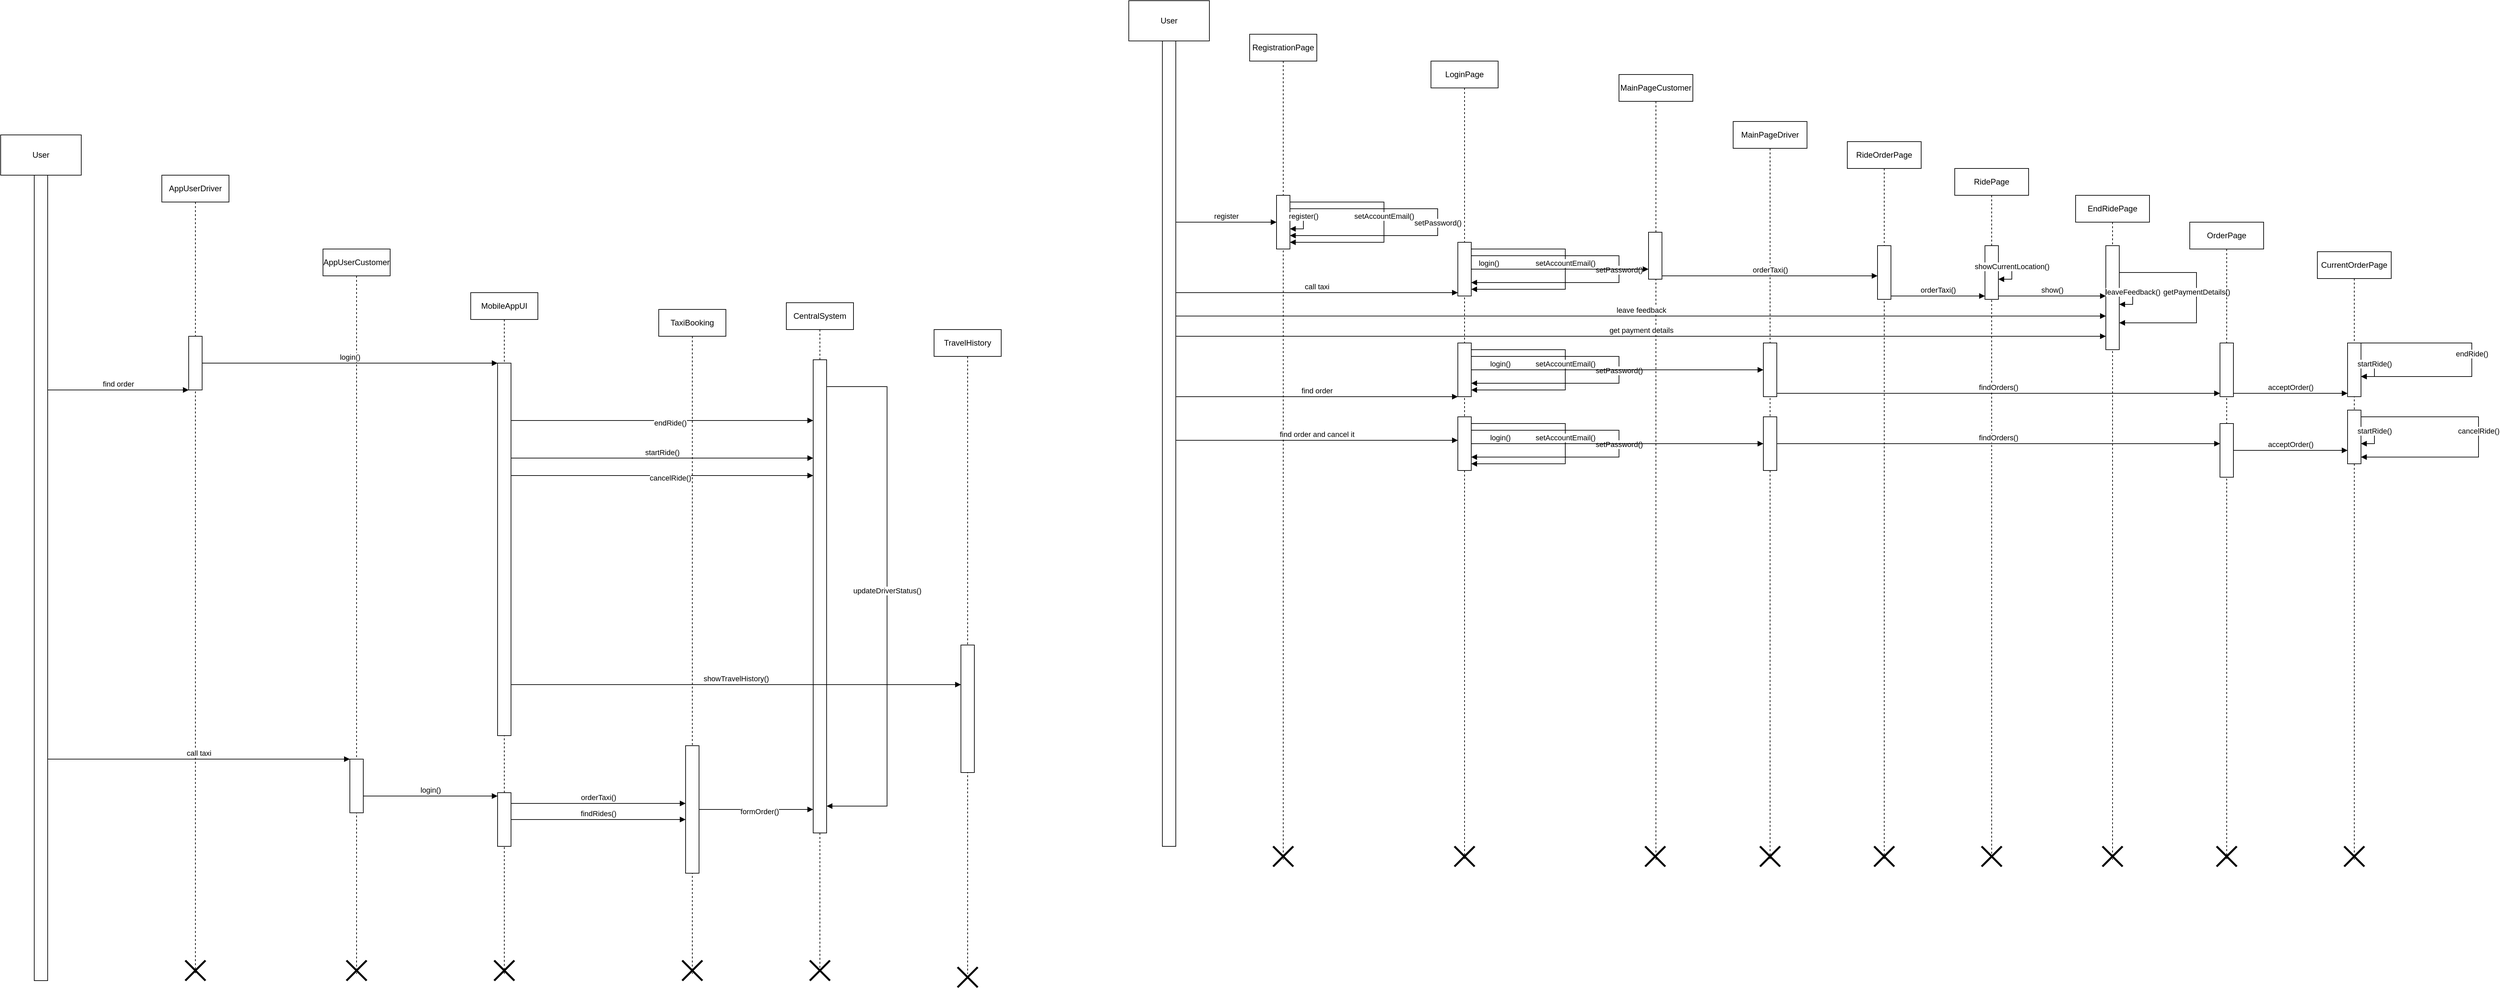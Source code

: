 <mxfile version="22.0.6" type="github">
  <diagram name="Страница — 1" id="l8LlNZg6rUj_ulNN_cUZ">
    <mxGraphModel dx="5074" dy="1438" grid="1" gridSize="10" guides="1" tooltips="1" connect="1" arrows="1" fold="1" page="1" pageScale="1" pageWidth="827" pageHeight="1169" math="0" shadow="0">
      <root>
        <mxCell id="0" />
        <mxCell id="1" parent="0" />
        <mxCell id="eOe7ErlNW58BYiNXJ7lQ-5" value="" style="endArrow=none;dashed=1;html=1;rounded=0;" parent="1" edge="1">
          <mxGeometry width="50" height="50" relative="1" as="geometry">
            <mxPoint x="340" y="300" as="sourcePoint" />
            <mxPoint x="340" y="300" as="targetPoint" />
          </mxGeometry>
        </mxCell>
        <mxCell id="eOe7ErlNW58BYiNXJ7lQ-17" value="RegistrationPage" style="shape=umlLifeline;perimeter=lifelinePerimeter;whiteSpace=wrap;html=1;container=0;dropTarget=0;collapsible=0;recursiveResize=0;outlineConnect=0;portConstraint=eastwest;newEdgeStyle={&quot;edgeStyle&quot;:&quot;elbowEdgeStyle&quot;,&quot;elbow&quot;:&quot;vertical&quot;,&quot;curved&quot;:0,&quot;rounded&quot;:0};" parent="1" vertex="1">
          <mxGeometry x="40" y="200" width="100" height="1230" as="geometry" />
        </mxCell>
        <mxCell id="eOe7ErlNW58BYiNXJ7lQ-18" value="" style="html=1;points=[[0,0,0,0,5],[0,1,0,0,-5],[1,0,0,0,5],[1,1,0,0,-5]];perimeter=orthogonalPerimeter;outlineConnect=0;targetShapes=umlLifeline;portConstraint=eastwest;newEdgeStyle={&quot;curved&quot;:0,&quot;rounded&quot;:0};" parent="eOe7ErlNW58BYiNXJ7lQ-17" vertex="1">
          <mxGeometry x="40" y="240" width="20" height="80" as="geometry" />
        </mxCell>
        <mxCell id="eOe7ErlNW58BYiNXJ7lQ-19" value="" style="shape=umlDestroy;whiteSpace=wrap;html=1;strokeWidth=3;targetShapes=umlLifeline;" parent="eOe7ErlNW58BYiNXJ7lQ-17" vertex="1">
          <mxGeometry x="35" y="1210" width="30" height="30" as="geometry" />
        </mxCell>
        <mxCell id="eOe7ErlNW58BYiNXJ7lQ-31" value="register()" style="html=1;verticalAlign=bottom;endArrow=block;curved=0;rounded=0;" parent="eOe7ErlNW58BYiNXJ7lQ-17" source="eOe7ErlNW58BYiNXJ7lQ-18" target="eOe7ErlNW58BYiNXJ7lQ-18" edge="1">
          <mxGeometry width="80" relative="1" as="geometry">
            <mxPoint x="70" y="260" as="sourcePoint" />
            <mxPoint x="220" y="260" as="targetPoint" />
          </mxGeometry>
        </mxCell>
        <mxCell id="eOe7ErlNW58BYiNXJ7lQ-95" value="setAccountEmail()" style="html=1;verticalAlign=bottom;endArrow=block;curved=0;rounded=0;" parent="eOe7ErlNW58BYiNXJ7lQ-17" source="eOe7ErlNW58BYiNXJ7lQ-18" target="eOe7ErlNW58BYiNXJ7lQ-18" edge="1">
          <mxGeometry width="80" relative="1" as="geometry">
            <mxPoint x="60" y="240" as="sourcePoint" />
            <mxPoint x="210" y="240" as="targetPoint" />
            <Array as="points">
              <mxPoint x="200" y="250" />
              <mxPoint x="200" y="310" />
            </Array>
          </mxGeometry>
        </mxCell>
        <mxCell id="eOe7ErlNW58BYiNXJ7lQ-99" value="setPassword()" style="html=1;verticalAlign=bottom;endArrow=block;curved=0;rounded=0;" parent="eOe7ErlNW58BYiNXJ7lQ-17" source="eOe7ErlNW58BYiNXJ7lQ-18" target="eOe7ErlNW58BYiNXJ7lQ-18" edge="1">
          <mxGeometry x="0.042" width="80" relative="1" as="geometry">
            <mxPoint x="110" y="260" as="sourcePoint" />
            <mxPoint x="300" y="270" as="targetPoint" />
            <Array as="points">
              <mxPoint x="280" y="260" />
            </Array>
            <mxPoint as="offset" />
          </mxGeometry>
        </mxCell>
        <mxCell id="eOe7ErlNW58BYiNXJ7lQ-20" value="LoginPage" style="shape=umlLifeline;perimeter=lifelinePerimeter;whiteSpace=wrap;html=1;container=0;dropTarget=0;collapsible=0;recursiveResize=0;outlineConnect=0;portConstraint=eastwest;newEdgeStyle={&quot;edgeStyle&quot;:&quot;elbowEdgeStyle&quot;,&quot;elbow&quot;:&quot;vertical&quot;,&quot;curved&quot;:0,&quot;rounded&quot;:0};" parent="1" vertex="1">
          <mxGeometry x="310" y="240" width="100" height="1190" as="geometry" />
        </mxCell>
        <mxCell id="eOe7ErlNW58BYiNXJ7lQ-22" value="" style="shape=umlDestroy;whiteSpace=wrap;html=1;strokeWidth=3;targetShapes=umlLifeline;" parent="eOe7ErlNW58BYiNXJ7lQ-20" vertex="1">
          <mxGeometry x="35" y="1170" width="30" height="30" as="geometry" />
        </mxCell>
        <mxCell id="eOe7ErlNW58BYiNXJ7lQ-101" value="" style="html=1;points=[[0,0,0,0,5],[0,1,0,0,-5],[1,0,0,0,5],[1,1,0,0,-5]];perimeter=orthogonalPerimeter;outlineConnect=0;targetShapes=umlLifeline;portConstraint=eastwest;newEdgeStyle={&quot;curved&quot;:0,&quot;rounded&quot;:0};" parent="eOe7ErlNW58BYiNXJ7lQ-20" vertex="1">
          <mxGeometry x="40" y="420" width="20" height="80" as="geometry" />
        </mxCell>
        <mxCell id="eOe7ErlNW58BYiNXJ7lQ-103" value="setAccountEmail()" style="html=1;verticalAlign=bottom;endArrow=block;curved=0;rounded=0;" parent="eOe7ErlNW58BYiNXJ7lQ-20" source="eOe7ErlNW58BYiNXJ7lQ-101" target="eOe7ErlNW58BYiNXJ7lQ-101" edge="1">
          <mxGeometry width="80" relative="1" as="geometry">
            <mxPoint x="60" y="420" as="sourcePoint" />
            <mxPoint x="210" y="420" as="targetPoint" />
            <Array as="points">
              <mxPoint x="200" y="430" />
              <mxPoint x="200" y="490" />
            </Array>
            <mxPoint as="offset" />
          </mxGeometry>
        </mxCell>
        <mxCell id="eOe7ErlNW58BYiNXJ7lQ-104" value="setPassword()" style="html=1;verticalAlign=bottom;endArrow=block;curved=0;rounded=0;" parent="eOe7ErlNW58BYiNXJ7lQ-20" source="eOe7ErlNW58BYiNXJ7lQ-101" target="eOe7ErlNW58BYiNXJ7lQ-101" edge="1">
          <mxGeometry x="0.042" width="80" relative="1" as="geometry">
            <mxPoint x="110" y="440" as="sourcePoint" />
            <mxPoint x="300" y="450" as="targetPoint" />
            <Array as="points">
              <mxPoint x="280" y="440" />
            </Array>
            <mxPoint as="offset" />
          </mxGeometry>
        </mxCell>
        <mxCell id="eOe7ErlNW58BYiNXJ7lQ-107" value="" style="html=1;points=[[0,0,0,0,5],[0,1,0,0,-5],[1,0,0,0,5],[1,1,0,0,-5]];perimeter=orthogonalPerimeter;outlineConnect=0;targetShapes=umlLifeline;portConstraint=eastwest;newEdgeStyle={&quot;curved&quot;:0,&quot;rounded&quot;:0};" parent="eOe7ErlNW58BYiNXJ7lQ-20" vertex="1">
          <mxGeometry x="40" y="530" width="20" height="80" as="geometry" />
        </mxCell>
        <mxCell id="eOe7ErlNW58BYiNXJ7lQ-108" value="setAccountEmail()" style="html=1;verticalAlign=bottom;endArrow=block;curved=0;rounded=0;" parent="eOe7ErlNW58BYiNXJ7lQ-20" source="eOe7ErlNW58BYiNXJ7lQ-107" target="eOe7ErlNW58BYiNXJ7lQ-107" edge="1">
          <mxGeometry width="80" relative="1" as="geometry">
            <mxPoint x="60" y="530" as="sourcePoint" />
            <mxPoint x="210" y="530" as="targetPoint" />
            <Array as="points">
              <mxPoint x="200" y="540" />
              <mxPoint x="200" y="600" />
            </Array>
            <mxPoint as="offset" />
          </mxGeometry>
        </mxCell>
        <mxCell id="eOe7ErlNW58BYiNXJ7lQ-109" value="setPassword()" style="html=1;verticalAlign=bottom;endArrow=block;curved=0;rounded=0;" parent="eOe7ErlNW58BYiNXJ7lQ-20" source="eOe7ErlNW58BYiNXJ7lQ-107" target="eOe7ErlNW58BYiNXJ7lQ-107" edge="1">
          <mxGeometry x="0.042" width="80" relative="1" as="geometry">
            <mxPoint x="110" y="550" as="sourcePoint" />
            <mxPoint x="300" y="560" as="targetPoint" />
            <Array as="points">
              <mxPoint x="280" y="550" />
            </Array>
            <mxPoint as="offset" />
          </mxGeometry>
        </mxCell>
        <mxCell id="eOe7ErlNW58BYiNXJ7lQ-115" value="" style="html=1;points=[[0,0,0,0,5],[0,1,0,0,-5],[1,0,0,0,5],[1,1,0,0,-5]];perimeter=orthogonalPerimeter;outlineConnect=0;targetShapes=umlLifeline;portConstraint=eastwest;newEdgeStyle={&quot;curved&quot;:0,&quot;rounded&quot;:0};" parent="eOe7ErlNW58BYiNXJ7lQ-20" vertex="1">
          <mxGeometry x="40" y="270" width="20" height="80" as="geometry" />
        </mxCell>
        <mxCell id="eOe7ErlNW58BYiNXJ7lQ-116" value="setAccountEmail()" style="html=1;verticalAlign=bottom;endArrow=block;curved=0;rounded=0;" parent="eOe7ErlNW58BYiNXJ7lQ-20" source="eOe7ErlNW58BYiNXJ7lQ-115" target="eOe7ErlNW58BYiNXJ7lQ-115" edge="1">
          <mxGeometry width="80" relative="1" as="geometry">
            <mxPoint x="60" y="270" as="sourcePoint" />
            <mxPoint x="210" y="270" as="targetPoint" />
            <Array as="points">
              <mxPoint x="200" y="280" />
              <mxPoint x="200" y="340" />
            </Array>
            <mxPoint as="offset" />
          </mxGeometry>
        </mxCell>
        <mxCell id="eOe7ErlNW58BYiNXJ7lQ-117" value="setPassword()" style="html=1;verticalAlign=bottom;endArrow=block;curved=0;rounded=0;" parent="eOe7ErlNW58BYiNXJ7lQ-20" source="eOe7ErlNW58BYiNXJ7lQ-115" target="eOe7ErlNW58BYiNXJ7lQ-115" edge="1">
          <mxGeometry x="0.042" width="80" relative="1" as="geometry">
            <mxPoint x="110" y="290" as="sourcePoint" />
            <mxPoint x="300" y="300" as="targetPoint" />
            <Array as="points">
              <mxPoint x="280" y="290" />
            </Array>
            <mxPoint as="offset" />
          </mxGeometry>
        </mxCell>
        <mxCell id="eOe7ErlNW58BYiNXJ7lQ-23" value="MainPageCustomer" style="shape=umlLifeline;perimeter=lifelinePerimeter;whiteSpace=wrap;html=1;container=0;dropTarget=0;collapsible=0;recursiveResize=0;outlineConnect=0;portConstraint=eastwest;newEdgeStyle={&quot;edgeStyle&quot;:&quot;elbowEdgeStyle&quot;,&quot;elbow&quot;:&quot;vertical&quot;,&quot;curved&quot;:0,&quot;rounded&quot;:0};" parent="1" vertex="1">
          <mxGeometry x="590" y="260" width="110" height="1170" as="geometry" />
        </mxCell>
        <mxCell id="eOe7ErlNW58BYiNXJ7lQ-24" value="" style="html=1;points=[[0,0,0,0,5],[0,1,0,0,-5],[1,0,0,0,5],[1,1,0,0,-5]];perimeter=orthogonalPerimeter;outlineConnect=0;targetShapes=umlLifeline;portConstraint=eastwest;newEdgeStyle={&quot;curved&quot;:0,&quot;rounded&quot;:0};" parent="eOe7ErlNW58BYiNXJ7lQ-23" vertex="1">
          <mxGeometry x="44" y="235" width="20" height="70" as="geometry" />
        </mxCell>
        <mxCell id="eOe7ErlNW58BYiNXJ7lQ-25" value="" style="shape=umlDestroy;whiteSpace=wrap;html=1;strokeWidth=3;targetShapes=umlLifeline;" parent="eOe7ErlNW58BYiNXJ7lQ-23" vertex="1">
          <mxGeometry x="39" y="1150" width="30" height="30" as="geometry" />
        </mxCell>
        <mxCell id="eOe7ErlNW58BYiNXJ7lQ-28" value="" style="html=1;points=[[0,0,0,0,5],[0,1,0,0,-5],[1,0,0,0,5],[1,1,0,0,-5]];perimeter=orthogonalPerimeter;outlineConnect=0;targetShapes=umlLifeline;portConstraint=eastwest;newEdgeStyle={&quot;curved&quot;:0,&quot;rounded&quot;:0};" parent="1" vertex="1">
          <mxGeometry x="-90" y="200" width="20" height="1210" as="geometry" />
        </mxCell>
        <mxCell id="eOe7ErlNW58BYiNXJ7lQ-29" value="User" style="rounded=0;whiteSpace=wrap;html=1;" parent="1" vertex="1">
          <mxGeometry x="-140" y="150" width="120" height="60" as="geometry" />
        </mxCell>
        <mxCell id="eOe7ErlNW58BYiNXJ7lQ-30" value="register" style="html=1;verticalAlign=bottom;endArrow=block;curved=0;rounded=0;" parent="1" target="eOe7ErlNW58BYiNXJ7lQ-18" edge="1">
          <mxGeometry width="80" relative="1" as="geometry">
            <mxPoint x="-70" y="480" as="sourcePoint" />
            <mxPoint x="60" y="480" as="targetPoint" />
          </mxGeometry>
        </mxCell>
        <mxCell id="eOe7ErlNW58BYiNXJ7lQ-32" value="call taxi" style="html=1;verticalAlign=bottom;endArrow=block;curved=0;rounded=0;" parent="1" source="eOe7ErlNW58BYiNXJ7lQ-28" edge="1">
          <mxGeometry width="80" relative="1" as="geometry">
            <mxPoint x="-50" y="560" as="sourcePoint" />
            <mxPoint x="350" y="585" as="targetPoint" />
          </mxGeometry>
        </mxCell>
        <mxCell id="eOe7ErlNW58BYiNXJ7lQ-35" value="find order" style="html=1;verticalAlign=bottom;endArrow=block;curved=0;rounded=0;" parent="1" source="eOe7ErlNW58BYiNXJ7lQ-28" target="eOe7ErlNW58BYiNXJ7lQ-101" edge="1">
          <mxGeometry width="80" relative="1" as="geometry">
            <mxPoint x="-60" y="650" as="sourcePoint" />
            <mxPoint x="350" y="720" as="targetPoint" />
          </mxGeometry>
        </mxCell>
        <mxCell id="eOe7ErlNW58BYiNXJ7lQ-36" value="MainPageDriver" style="shape=umlLifeline;perimeter=lifelinePerimeter;whiteSpace=wrap;html=1;container=0;dropTarget=0;collapsible=0;recursiveResize=0;outlineConnect=0;portConstraint=eastwest;newEdgeStyle={&quot;edgeStyle&quot;:&quot;elbowEdgeStyle&quot;,&quot;elbow&quot;:&quot;vertical&quot;,&quot;curved&quot;:0,&quot;rounded&quot;:0};" parent="1" vertex="1">
          <mxGeometry x="760" y="330" width="110" height="1100" as="geometry" />
        </mxCell>
        <mxCell id="eOe7ErlNW58BYiNXJ7lQ-37" value="" style="html=1;points=[[0,0,0,0,5],[0,1,0,0,-5],[1,0,0,0,5],[1,1,0,0,-5]];perimeter=orthogonalPerimeter;outlineConnect=0;targetShapes=umlLifeline;portConstraint=eastwest;newEdgeStyle={&quot;curved&quot;:0,&quot;rounded&quot;:0};" parent="eOe7ErlNW58BYiNXJ7lQ-36" vertex="1">
          <mxGeometry x="45" y="330" width="20" height="80" as="geometry" />
        </mxCell>
        <mxCell id="eOe7ErlNW58BYiNXJ7lQ-75" value="" style="html=1;points=[[0,0,0,0,5],[0,1,0,0,-5],[1,0,0,0,5],[1,1,0,0,-5]];perimeter=orthogonalPerimeter;outlineConnect=0;targetShapes=umlLifeline;portConstraint=eastwest;newEdgeStyle={&quot;curved&quot;:0,&quot;rounded&quot;:0};" parent="eOe7ErlNW58BYiNXJ7lQ-36" vertex="1">
          <mxGeometry x="45" y="440" width="20" height="80" as="geometry" />
        </mxCell>
        <mxCell id="eOe7ErlNW58BYiNXJ7lQ-47" value="orderTaxi()" style="html=1;verticalAlign=bottom;endArrow=block;curved=0;rounded=0;exitX=1;exitY=1;exitDx=0;exitDy=-5;exitPerimeter=0;" parent="1" source="eOe7ErlNW58BYiNXJ7lQ-24" target="eOe7ErlNW58BYiNXJ7lQ-49" edge="1">
          <mxGeometry width="80" relative="1" as="geometry">
            <mxPoint x="261" y="710" as="sourcePoint" />
            <mxPoint x="566" y="710" as="targetPoint" />
          </mxGeometry>
        </mxCell>
        <mxCell id="eOe7ErlNW58BYiNXJ7lQ-48" value="RideOrderPage" style="shape=umlLifeline;perimeter=lifelinePerimeter;whiteSpace=wrap;html=1;container=0;dropTarget=0;collapsible=0;recursiveResize=0;outlineConnect=0;portConstraint=eastwest;newEdgeStyle={&quot;edgeStyle&quot;:&quot;elbowEdgeStyle&quot;,&quot;elbow&quot;:&quot;vertical&quot;,&quot;curved&quot;:0,&quot;rounded&quot;:0};" parent="1" vertex="1">
          <mxGeometry x="930" y="360" width="110" height="1070" as="geometry" />
        </mxCell>
        <mxCell id="eOe7ErlNW58BYiNXJ7lQ-49" value="" style="html=1;points=[[0,0,0,0,5],[0,1,0,0,-5],[1,0,0,0,5],[1,1,0,0,-5]];perimeter=orthogonalPerimeter;outlineConnect=0;targetShapes=umlLifeline;portConstraint=eastwest;newEdgeStyle={&quot;curved&quot;:0,&quot;rounded&quot;:0};" parent="eOe7ErlNW58BYiNXJ7lQ-48" vertex="1">
          <mxGeometry x="45" y="155" width="20" height="80" as="geometry" />
        </mxCell>
        <mxCell id="eOe7ErlNW58BYiNXJ7lQ-51" value="RidePage" style="shape=umlLifeline;perimeter=lifelinePerimeter;whiteSpace=wrap;html=1;container=0;dropTarget=0;collapsible=0;recursiveResize=0;outlineConnect=0;portConstraint=eastwest;newEdgeStyle={&quot;edgeStyle&quot;:&quot;elbowEdgeStyle&quot;,&quot;elbow&quot;:&quot;vertical&quot;,&quot;curved&quot;:0,&quot;rounded&quot;:0};" parent="1" vertex="1">
          <mxGeometry x="1090" y="400" width="110" height="1030" as="geometry" />
        </mxCell>
        <mxCell id="eOe7ErlNW58BYiNXJ7lQ-52" value="" style="html=1;points=[[0,0,0,0,5],[0,1,0,0,-5],[1,0,0,0,5],[1,1,0,0,-5]];perimeter=orthogonalPerimeter;outlineConnect=0;targetShapes=umlLifeline;portConstraint=eastwest;newEdgeStyle={&quot;curved&quot;:0,&quot;rounded&quot;:0};" parent="eOe7ErlNW58BYiNXJ7lQ-51" vertex="1">
          <mxGeometry x="45" y="115" width="20" height="80" as="geometry" />
        </mxCell>
        <mxCell id="eOe7ErlNW58BYiNXJ7lQ-53" value="" style="shape=umlDestroy;whiteSpace=wrap;html=1;strokeWidth=3;targetShapes=umlLifeline;" parent="eOe7ErlNW58BYiNXJ7lQ-51" vertex="1">
          <mxGeometry x="40" y="1010" width="30" height="30" as="geometry" />
        </mxCell>
        <mxCell id="eOe7ErlNW58BYiNXJ7lQ-60" value="showCurrentLocation()" style="html=1;verticalAlign=bottom;endArrow=block;curved=0;rounded=0;" parent="eOe7ErlNW58BYiNXJ7lQ-51" source="eOe7ErlNW58BYiNXJ7lQ-52" target="eOe7ErlNW58BYiNXJ7lQ-52" edge="1">
          <mxGeometry width="80" relative="1" as="geometry">
            <mxPoint x="80" y="270" as="sourcePoint" />
            <mxPoint x="225" y="270" as="targetPoint" />
          </mxGeometry>
        </mxCell>
        <mxCell id="eOe7ErlNW58BYiNXJ7lQ-54" value="EndRidePage" style="shape=umlLifeline;perimeter=lifelinePerimeter;whiteSpace=wrap;html=1;container=0;dropTarget=0;collapsible=0;recursiveResize=0;outlineConnect=0;portConstraint=eastwest;newEdgeStyle={&quot;edgeStyle&quot;:&quot;elbowEdgeStyle&quot;,&quot;elbow&quot;:&quot;vertical&quot;,&quot;curved&quot;:0,&quot;rounded&quot;:0};" parent="1" vertex="1">
          <mxGeometry x="1270" y="440" width="110" height="990" as="geometry" />
        </mxCell>
        <mxCell id="eOe7ErlNW58BYiNXJ7lQ-55" value="" style="html=1;points=[[0,0,0,0,5],[0,1,0,0,-5],[1,0,0,0,5],[1,1,0,0,-5]];perimeter=orthogonalPerimeter;outlineConnect=0;targetShapes=umlLifeline;portConstraint=eastwest;newEdgeStyle={&quot;curved&quot;:0,&quot;rounded&quot;:0};" parent="eOe7ErlNW58BYiNXJ7lQ-54" vertex="1">
          <mxGeometry x="45" y="75" width="20" height="155" as="geometry" />
        </mxCell>
        <mxCell id="eOe7ErlNW58BYiNXJ7lQ-120" value="leaveFeedback()" style="html=1;verticalAlign=bottom;endArrow=block;curved=0;rounded=0;" parent="eOe7ErlNW58BYiNXJ7lQ-54" source="eOe7ErlNW58BYiNXJ7lQ-55" target="eOe7ErlNW58BYiNXJ7lQ-55" edge="1">
          <mxGeometry width="80" relative="1" as="geometry">
            <mxPoint x="100" y="180" as="sourcePoint" />
            <mxPoint x="260" y="180" as="targetPoint" />
          </mxGeometry>
        </mxCell>
        <mxCell id="eOe7ErlNW58BYiNXJ7lQ-122" value="getPaymentDetails()" style="html=1;verticalAlign=bottom;endArrow=block;curved=0;rounded=0;" parent="eOe7ErlNW58BYiNXJ7lQ-54" source="eOe7ErlNW58BYiNXJ7lQ-55" target="eOe7ErlNW58BYiNXJ7lQ-55" edge="1">
          <mxGeometry width="80" relative="1" as="geometry">
            <mxPoint x="60" y="190" as="sourcePoint" />
            <mxPoint x="220" y="190" as="targetPoint" />
            <Array as="points">
              <mxPoint x="180" y="190" />
            </Array>
          </mxGeometry>
        </mxCell>
        <mxCell id="eOe7ErlNW58BYiNXJ7lQ-58" value="orderTaxi()" style="html=1;verticalAlign=bottom;endArrow=block;curved=0;rounded=0;exitX=1;exitY=1;exitDx=0;exitDy=-5;exitPerimeter=0;entryX=0;entryY=1;entryDx=0;entryDy=-5;entryPerimeter=0;" parent="1" source="eOe7ErlNW58BYiNXJ7lQ-49" target="eOe7ErlNW58BYiNXJ7lQ-52" edge="1">
          <mxGeometry width="80" relative="1" as="geometry">
            <mxPoint x="750" y="710" as="sourcePoint" />
            <mxPoint x="885" y="710" as="targetPoint" />
          </mxGeometry>
        </mxCell>
        <mxCell id="eOe7ErlNW58BYiNXJ7lQ-61" value="show()" style="html=1;verticalAlign=bottom;endArrow=block;curved=0;rounded=0;exitX=1;exitY=1;exitDx=0;exitDy=-5;exitPerimeter=0;" parent="1" source="eOe7ErlNW58BYiNXJ7lQ-52" target="eOe7ErlNW58BYiNXJ7lQ-55" edge="1">
          <mxGeometry width="80" relative="1" as="geometry">
            <mxPoint x="930" y="730" as="sourcePoint" />
            <mxPoint x="1075" y="730" as="targetPoint" />
          </mxGeometry>
        </mxCell>
        <mxCell id="eOe7ErlNW58BYiNXJ7lQ-63" value="findOrders()" style="html=1;verticalAlign=bottom;endArrow=block;curved=0;rounded=0;exitX=1;exitY=1;exitDx=0;exitDy=-5;exitPerimeter=0;" parent="1" source="eOe7ErlNW58BYiNXJ7lQ-37" target="eOe7ErlNW58BYiNXJ7lQ-66" edge="1">
          <mxGeometry width="80" relative="1" as="geometry">
            <mxPoint x="610" y="710" as="sourcePoint" />
            <mxPoint x="725" y="715" as="targetPoint" />
          </mxGeometry>
        </mxCell>
        <mxCell id="eOe7ErlNW58BYiNXJ7lQ-65" value="OrderPage" style="shape=umlLifeline;perimeter=lifelinePerimeter;whiteSpace=wrap;html=1;container=0;dropTarget=0;collapsible=0;recursiveResize=0;outlineConnect=0;portConstraint=eastwest;newEdgeStyle={&quot;edgeStyle&quot;:&quot;elbowEdgeStyle&quot;,&quot;elbow&quot;:&quot;vertical&quot;,&quot;curved&quot;:0,&quot;rounded&quot;:0};" parent="1" vertex="1">
          <mxGeometry x="1440" y="480" width="110" height="950" as="geometry" />
        </mxCell>
        <mxCell id="eOe7ErlNW58BYiNXJ7lQ-66" value="" style="html=1;points=[[0,0,0,0,5],[0,1,0,0,-5],[1,0,0,0,5],[1,1,0,0,-5]];perimeter=orthogonalPerimeter;outlineConnect=0;targetShapes=umlLifeline;portConstraint=eastwest;newEdgeStyle={&quot;curved&quot;:0,&quot;rounded&quot;:0};" parent="eOe7ErlNW58BYiNXJ7lQ-65" vertex="1">
          <mxGeometry x="45" y="180" width="20" height="80" as="geometry" />
        </mxCell>
        <mxCell id="eOe7ErlNW58BYiNXJ7lQ-67" value="" style="shape=umlDestroy;whiteSpace=wrap;html=1;strokeWidth=3;targetShapes=umlLifeline;" parent="eOe7ErlNW58BYiNXJ7lQ-65" vertex="1">
          <mxGeometry x="40" y="930" width="30" height="30" as="geometry" />
        </mxCell>
        <mxCell id="eOe7ErlNW58BYiNXJ7lQ-76" value="" style="html=1;points=[[0,0,0,0,5],[0,1,0,0,-5],[1,0,0,0,5],[1,1,0,0,-5]];perimeter=orthogonalPerimeter;outlineConnect=0;targetShapes=umlLifeline;portConstraint=eastwest;newEdgeStyle={&quot;curved&quot;:0,&quot;rounded&quot;:0};" parent="eOe7ErlNW58BYiNXJ7lQ-65" vertex="1">
          <mxGeometry x="45" y="300" width="20" height="80" as="geometry" />
        </mxCell>
        <mxCell id="eOe7ErlNW58BYiNXJ7lQ-69" value="CurrentOrderPage" style="shape=umlLifeline;perimeter=lifelinePerimeter;whiteSpace=wrap;html=1;container=0;dropTarget=0;collapsible=0;recursiveResize=0;outlineConnect=0;portConstraint=eastwest;newEdgeStyle={&quot;edgeStyle&quot;:&quot;elbowEdgeStyle&quot;,&quot;elbow&quot;:&quot;vertical&quot;,&quot;curved&quot;:0,&quot;rounded&quot;:0};" parent="1" vertex="1">
          <mxGeometry x="1630" y="524" width="110" height="906" as="geometry" />
        </mxCell>
        <mxCell id="eOe7ErlNW58BYiNXJ7lQ-70" value="" style="html=1;points=[[0,0,0,0,5],[0,1,0,0,-5],[1,0,0,0,5],[1,1,0,0,-5]];perimeter=orthogonalPerimeter;outlineConnect=0;targetShapes=umlLifeline;portConstraint=eastwest;newEdgeStyle={&quot;curved&quot;:0,&quot;rounded&quot;:0};" parent="eOe7ErlNW58BYiNXJ7lQ-69" vertex="1">
          <mxGeometry x="45" y="136" width="20" height="80" as="geometry" />
        </mxCell>
        <mxCell id="eOe7ErlNW58BYiNXJ7lQ-77" value="" style="html=1;points=[[0,0,0,0,5],[0,1,0,0,-5],[1,0,0,0,5],[1,1,0,0,-5]];perimeter=orthogonalPerimeter;outlineConnect=0;targetShapes=umlLifeline;portConstraint=eastwest;newEdgeStyle={&quot;curved&quot;:0,&quot;rounded&quot;:0};" parent="eOe7ErlNW58BYiNXJ7lQ-69" vertex="1">
          <mxGeometry x="45" y="236" width="20" height="80" as="geometry" />
        </mxCell>
        <mxCell id="eOe7ErlNW58BYiNXJ7lQ-79" value="startRide()" style="html=1;verticalAlign=bottom;endArrow=block;curved=0;rounded=0;" parent="eOe7ErlNW58BYiNXJ7lQ-69" source="eOe7ErlNW58BYiNXJ7lQ-70" target="eOe7ErlNW58BYiNXJ7lQ-70" edge="1">
          <mxGeometry width="80" relative="1" as="geometry">
            <mxPoint x="70" y="186" as="sourcePoint" />
            <mxPoint x="210" y="186" as="targetPoint" />
          </mxGeometry>
        </mxCell>
        <mxCell id="eOe7ErlNW58BYiNXJ7lQ-88" value="startRide()" style="html=1;verticalAlign=bottom;endArrow=block;curved=0;rounded=0;" parent="eOe7ErlNW58BYiNXJ7lQ-69" source="eOe7ErlNW58BYiNXJ7lQ-77" target="eOe7ErlNW58BYiNXJ7lQ-77" edge="1">
          <mxGeometry width="80" relative="1" as="geometry">
            <mxPoint x="100" y="266" as="sourcePoint" />
            <mxPoint x="240" y="266" as="targetPoint" />
          </mxGeometry>
        </mxCell>
        <mxCell id="eOe7ErlNW58BYiNXJ7lQ-90" value="cancelRide()" style="html=1;verticalAlign=bottom;endArrow=block;curved=0;rounded=0;" parent="eOe7ErlNW58BYiNXJ7lQ-69" source="eOe7ErlNW58BYiNXJ7lQ-77" target="eOe7ErlNW58BYiNXJ7lQ-77" edge="1">
          <mxGeometry width="80" relative="1" as="geometry">
            <mxPoint x="110" y="246" as="sourcePoint" />
            <mxPoint x="250" y="246" as="targetPoint" />
            <Array as="points">
              <mxPoint x="240" y="246" />
              <mxPoint x="240" y="306" />
            </Array>
          </mxGeometry>
        </mxCell>
        <mxCell id="eOe7ErlNW58BYiNXJ7lQ-92" value="endRide()" style="html=1;verticalAlign=bottom;endArrow=block;curved=0;rounded=0;" parent="eOe7ErlNW58BYiNXJ7lQ-69" source="eOe7ErlNW58BYiNXJ7lQ-70" target="eOe7ErlNW58BYiNXJ7lQ-70" edge="1">
          <mxGeometry width="80" relative="1" as="geometry">
            <mxPoint x="90" y="126" as="sourcePoint" />
            <mxPoint x="230" y="126" as="targetPoint" />
            <Array as="points">
              <mxPoint x="230" y="136" />
              <mxPoint x="230" y="166" />
              <mxPoint x="230" y="186" />
            </Array>
          </mxGeometry>
        </mxCell>
        <mxCell id="eOe7ErlNW58BYiNXJ7lQ-72" value="acceptOrder()" style="html=1;verticalAlign=bottom;endArrow=block;curved=0;rounded=0;exitX=1;exitY=1;exitDx=0;exitDy=-5;exitPerimeter=0;" parent="1" source="eOe7ErlNW58BYiNXJ7lQ-66" target="eOe7ErlNW58BYiNXJ7lQ-70" edge="1">
          <mxGeometry width="80" relative="1" as="geometry">
            <mxPoint x="1240" y="710" as="sourcePoint" />
            <mxPoint x="1370" y="710" as="targetPoint" />
          </mxGeometry>
        </mxCell>
        <mxCell id="eOe7ErlNW58BYiNXJ7lQ-45" value="login()" style="html=1;verticalAlign=bottom;endArrow=block;curved=0;rounded=0;" parent="1" source="eOe7ErlNW58BYiNXJ7lQ-101" target="eOe7ErlNW58BYiNXJ7lQ-37" edge="1">
          <mxGeometry x="-0.803" width="80" relative="1" as="geometry">
            <mxPoint x="370" y="680" as="sourcePoint" />
            <mxPoint x="565" y="725" as="targetPoint" />
            <mxPoint as="offset" />
          </mxGeometry>
        </mxCell>
        <mxCell id="eOe7ErlNW58BYiNXJ7lQ-78" value="find order and cancel it" style="html=1;verticalAlign=bottom;endArrow=block;curved=0;rounded=0;" parent="1" source="eOe7ErlNW58BYiNXJ7lQ-28" target="eOe7ErlNW58BYiNXJ7lQ-107" edge="1">
          <mxGeometry width="80" relative="1" as="geometry">
            <mxPoint x="-65" y="814.71" as="sourcePoint" />
            <mxPoint x="350" y="805" as="targetPoint" />
          </mxGeometry>
        </mxCell>
        <mxCell id="eOe7ErlNW58BYiNXJ7lQ-85" value="findOrders()" style="html=1;verticalAlign=bottom;endArrow=block;curved=0;rounded=0;" parent="1" source="eOe7ErlNW58BYiNXJ7lQ-75" target="eOe7ErlNW58BYiNXJ7lQ-76" edge="1">
          <mxGeometry width="80" relative="1" as="geometry">
            <mxPoint x="610" y="804.58" as="sourcePoint" />
            <mxPoint x="1230" y="804.58" as="targetPoint" />
          </mxGeometry>
        </mxCell>
        <mxCell id="eOe7ErlNW58BYiNXJ7lQ-86" value="acceptOrder()" style="html=1;verticalAlign=bottom;endArrow=block;curved=0;rounded=0;" parent="1" source="eOe7ErlNW58BYiNXJ7lQ-76" target="eOe7ErlNW58BYiNXJ7lQ-77" edge="1">
          <mxGeometry width="80" relative="1" as="geometry">
            <mxPoint x="1270" y="804.58" as="sourcePoint" />
            <mxPoint x="1410" y="804.58" as="targetPoint" />
          </mxGeometry>
        </mxCell>
        <mxCell id="eOe7ErlNW58BYiNXJ7lQ-118" value="login()" style="html=1;verticalAlign=bottom;endArrow=block;curved=0;rounded=0;" parent="1" source="eOe7ErlNW58BYiNXJ7lQ-115" target="eOe7ErlNW58BYiNXJ7lQ-24" edge="1">
          <mxGeometry x="-0.803" width="80" relative="1" as="geometry">
            <mxPoint x="370" y="530" as="sourcePoint" />
            <mxPoint x="675" y="550" as="targetPoint" />
            <mxPoint as="offset" />
          </mxGeometry>
        </mxCell>
        <mxCell id="eOe7ErlNW58BYiNXJ7lQ-110" value="login()" style="html=1;verticalAlign=bottom;endArrow=block;curved=0;rounded=0;" parent="1" source="eOe7ErlNW58BYiNXJ7lQ-107" target="eOe7ErlNW58BYiNXJ7lQ-75" edge="1">
          <mxGeometry x="-0.803" width="80" relative="1" as="geometry">
            <mxPoint x="370" y="790" as="sourcePoint" />
            <mxPoint x="675" y="810" as="targetPoint" />
            <mxPoint as="offset" />
          </mxGeometry>
        </mxCell>
        <mxCell id="eOe7ErlNW58BYiNXJ7lQ-119" value="leave feedback" style="html=1;verticalAlign=bottom;endArrow=block;curved=0;rounded=0;exitX=1;exitY=0.347;exitDx=0;exitDy=0;exitPerimeter=0;" parent="1" source="eOe7ErlNW58BYiNXJ7lQ-28" target="eOe7ErlNW58BYiNXJ7lQ-55" edge="1">
          <mxGeometry width="80" relative="1" as="geometry">
            <mxPoint x="-60" y="620" as="sourcePoint" />
            <mxPoint x="1230" y="620" as="targetPoint" />
          </mxGeometry>
        </mxCell>
        <mxCell id="eOe7ErlNW58BYiNXJ7lQ-121" value="get payment details" style="html=1;verticalAlign=bottom;endArrow=block;curved=0;rounded=0;" parent="1" edge="1">
          <mxGeometry width="80" relative="1" as="geometry">
            <mxPoint x="-70" y="650" as="sourcePoint" />
            <mxPoint x="1315" y="650" as="targetPoint" />
          </mxGeometry>
        </mxCell>
        <mxCell id="eOe7ErlNW58BYiNXJ7lQ-71" value="" style="shape=umlDestroy;whiteSpace=wrap;html=1;strokeWidth=3;targetShapes=umlLifeline;" parent="1" vertex="1">
          <mxGeometry x="1670" y="1410" width="30" height="30" as="geometry" />
        </mxCell>
        <mxCell id="eOe7ErlNW58BYiNXJ7lQ-56" value="" style="shape=umlDestroy;whiteSpace=wrap;html=1;strokeWidth=3;targetShapes=umlLifeline;" parent="1" vertex="1">
          <mxGeometry x="1310" y="1410" width="30" height="30" as="geometry" />
        </mxCell>
        <mxCell id="eOe7ErlNW58BYiNXJ7lQ-50" value="" style="shape=umlDestroy;whiteSpace=wrap;html=1;strokeWidth=3;targetShapes=umlLifeline;" parent="1" vertex="1">
          <mxGeometry x="970" y="1410" width="30" height="30" as="geometry" />
        </mxCell>
        <mxCell id="eOe7ErlNW58BYiNXJ7lQ-38" value="" style="shape=umlDestroy;whiteSpace=wrap;html=1;strokeWidth=3;targetShapes=umlLifeline;" parent="1" vertex="1">
          <mxGeometry x="800" y="1410" width="30" height="30" as="geometry" />
        </mxCell>
        <mxCell id="-fad1oSvSYGF_FY5GGHa-1" value="" style="html=1;points=[[0,0,0,0,5],[0,1,0,0,-5],[1,0,0,0,5],[1,1,0,0,-5]];perimeter=orthogonalPerimeter;outlineConnect=0;targetShapes=umlLifeline;portConstraint=eastwest;newEdgeStyle={&quot;curved&quot;:0,&quot;rounded&quot;:0};" vertex="1" parent="1">
          <mxGeometry x="-1770" y="400" width="20" height="1210" as="geometry" />
        </mxCell>
        <mxCell id="-fad1oSvSYGF_FY5GGHa-2" value="User" style="rounded=0;whiteSpace=wrap;html=1;" vertex="1" parent="1">
          <mxGeometry x="-1820" y="350" width="120" height="60" as="geometry" />
        </mxCell>
        <mxCell id="-fad1oSvSYGF_FY5GGHa-3" value="MobileAppUI" style="shape=umlLifeline;perimeter=lifelinePerimeter;whiteSpace=wrap;html=1;container=0;dropTarget=0;collapsible=0;recursiveResize=0;outlineConnect=0;portConstraint=eastwest;newEdgeStyle={&quot;edgeStyle&quot;:&quot;elbowEdgeStyle&quot;,&quot;elbow&quot;:&quot;vertical&quot;,&quot;curved&quot;:0,&quot;rounded&quot;:0};" vertex="1" parent="1">
          <mxGeometry x="-1120" y="585" width="100" height="1015" as="geometry" />
        </mxCell>
        <mxCell id="-fad1oSvSYGF_FY5GGHa-4" value="" style="html=1;points=[[0,0,0,0,5],[0,1,0,0,-5],[1,0,0,0,5],[1,1,0,0,-5]];perimeter=orthogonalPerimeter;outlineConnect=0;targetShapes=umlLifeline;portConstraint=eastwest;newEdgeStyle={&quot;curved&quot;:0,&quot;rounded&quot;:0};" vertex="1" parent="-fad1oSvSYGF_FY5GGHa-3">
          <mxGeometry x="40" y="105" width="20" height="555" as="geometry" />
        </mxCell>
        <mxCell id="-fad1oSvSYGF_FY5GGHa-5" value="" style="shape=umlDestroy;whiteSpace=wrap;html=1;strokeWidth=3;targetShapes=umlLifeline;" vertex="1" parent="-fad1oSvSYGF_FY5GGHa-3">
          <mxGeometry x="35" y="995" width="30" height="30" as="geometry" />
        </mxCell>
        <mxCell id="-fad1oSvSYGF_FY5GGHa-35" value="" style="html=1;points=[[0,0,0,0,5],[0,1,0,0,-5],[1,0,0,0,5],[1,1,0,0,-5]];perimeter=orthogonalPerimeter;outlineConnect=0;targetShapes=umlLifeline;portConstraint=eastwest;newEdgeStyle={&quot;curved&quot;:0,&quot;rounded&quot;:0};" vertex="1" parent="-fad1oSvSYGF_FY5GGHa-3">
          <mxGeometry x="40" y="745" width="20" height="80" as="geometry" />
        </mxCell>
        <mxCell id="-fad1oSvSYGF_FY5GGHa-9" value="AppUserDriver" style="shape=umlLifeline;perimeter=lifelinePerimeter;whiteSpace=wrap;html=1;container=0;dropTarget=0;collapsible=0;recursiveResize=0;outlineConnect=0;portConstraint=eastwest;newEdgeStyle={&quot;edgeStyle&quot;:&quot;elbowEdgeStyle&quot;,&quot;elbow&quot;:&quot;vertical&quot;,&quot;curved&quot;:0,&quot;rounded&quot;:0};" vertex="1" parent="1">
          <mxGeometry x="-1580" y="410" width="100" height="1190" as="geometry" />
        </mxCell>
        <mxCell id="-fad1oSvSYGF_FY5GGHa-10" value="" style="html=1;points=[[0,0,0,0,5],[0,1,0,0,-5],[1,0,0,0,5],[1,1,0,0,-5]];perimeter=orthogonalPerimeter;outlineConnect=0;targetShapes=umlLifeline;portConstraint=eastwest;newEdgeStyle={&quot;curved&quot;:0,&quot;rounded&quot;:0};" vertex="1" parent="-fad1oSvSYGF_FY5GGHa-9">
          <mxGeometry x="40" y="240" width="20" height="80" as="geometry" />
        </mxCell>
        <mxCell id="-fad1oSvSYGF_FY5GGHa-11" value="" style="shape=umlDestroy;whiteSpace=wrap;html=1;strokeWidth=3;targetShapes=umlLifeline;" vertex="1" parent="-fad1oSvSYGF_FY5GGHa-9">
          <mxGeometry x="35" y="1170" width="30" height="30" as="geometry" />
        </mxCell>
        <mxCell id="-fad1oSvSYGF_FY5GGHa-15" value="AppUserCustomer" style="shape=umlLifeline;perimeter=lifelinePerimeter;whiteSpace=wrap;html=1;container=0;dropTarget=0;collapsible=0;recursiveResize=0;outlineConnect=0;portConstraint=eastwest;newEdgeStyle={&quot;edgeStyle&quot;:&quot;elbowEdgeStyle&quot;,&quot;elbow&quot;:&quot;vertical&quot;,&quot;curved&quot;:0,&quot;rounded&quot;:0};" vertex="1" parent="1">
          <mxGeometry x="-1340" y="520" width="100" height="1080" as="geometry" />
        </mxCell>
        <mxCell id="-fad1oSvSYGF_FY5GGHa-16" value="" style="html=1;points=[[0,0,0,0,5],[0,1,0,0,-5],[1,0,0,0,5],[1,1,0,0,-5]];perimeter=orthogonalPerimeter;outlineConnect=0;targetShapes=umlLifeline;portConstraint=eastwest;newEdgeStyle={&quot;curved&quot;:0,&quot;rounded&quot;:0};" vertex="1" parent="-fad1oSvSYGF_FY5GGHa-15">
          <mxGeometry x="40" y="760" width="20" height="80" as="geometry" />
        </mxCell>
        <mxCell id="-fad1oSvSYGF_FY5GGHa-17" value="" style="shape=umlDestroy;whiteSpace=wrap;html=1;strokeWidth=3;targetShapes=umlLifeline;" vertex="1" parent="-fad1oSvSYGF_FY5GGHa-15">
          <mxGeometry x="35" y="1060" width="30" height="30" as="geometry" />
        </mxCell>
        <mxCell id="-fad1oSvSYGF_FY5GGHa-24" value="call taxi" style="html=1;verticalAlign=bottom;endArrow=block;curved=0;rounded=0;" edge="1" parent="1" source="-fad1oSvSYGF_FY5GGHa-1" target="-fad1oSvSYGF_FY5GGHa-16">
          <mxGeometry width="80" relative="1" as="geometry">
            <mxPoint x="-1740" y="690" as="sourcePoint" />
            <mxPoint x="-1560" y="690" as="targetPoint" />
          </mxGeometry>
        </mxCell>
        <mxCell id="-fad1oSvSYGF_FY5GGHa-18" value="login()" style="html=1;verticalAlign=bottom;endArrow=block;curved=0;rounded=0;entryX=0;entryY=0;entryDx=0;entryDy=5;entryPerimeter=0;" edge="1" parent="1" source="-fad1oSvSYGF_FY5GGHa-16" target="-fad1oSvSYGF_FY5GGHa-35">
          <mxGeometry width="80" relative="1" as="geometry">
            <mxPoint x="-1270" y="780" as="sourcePoint" />
            <mxPoint x="-1120" y="780" as="targetPoint" />
          </mxGeometry>
        </mxCell>
        <mxCell id="-fad1oSvSYGF_FY5GGHa-27" value="login()" style="html=1;verticalAlign=bottom;endArrow=block;curved=0;rounded=0;" edge="1" parent="1" source="-fad1oSvSYGF_FY5GGHa-10" target="-fad1oSvSYGF_FY5GGHa-4">
          <mxGeometry width="80" relative="1" as="geometry">
            <mxPoint x="-1290" y="650" as="sourcePoint" />
            <mxPoint x="-1090" y="650" as="targetPoint" />
          </mxGeometry>
        </mxCell>
        <mxCell id="-fad1oSvSYGF_FY5GGHa-29" value="find order" style="html=1;verticalAlign=bottom;endArrow=block;curved=0;rounded=0;" edge="1" parent="1" source="-fad1oSvSYGF_FY5GGHa-1" target="-fad1oSvSYGF_FY5GGHa-10">
          <mxGeometry width="80" relative="1" as="geometry">
            <mxPoint x="-1740" y="720" as="sourcePoint" />
            <mxPoint x="-1290" y="720" as="targetPoint" />
          </mxGeometry>
        </mxCell>
        <mxCell id="-fad1oSvSYGF_FY5GGHa-31" value="CentralSystem" style="shape=umlLifeline;perimeter=lifelinePerimeter;whiteSpace=wrap;html=1;container=0;dropTarget=0;collapsible=0;recursiveResize=0;outlineConnect=0;portConstraint=eastwest;newEdgeStyle={&quot;edgeStyle&quot;:&quot;elbowEdgeStyle&quot;,&quot;elbow&quot;:&quot;vertical&quot;,&quot;curved&quot;:0,&quot;rounded&quot;:0};" vertex="1" parent="1">
          <mxGeometry x="-650" y="600" width="100" height="1000" as="geometry" />
        </mxCell>
        <mxCell id="-fad1oSvSYGF_FY5GGHa-32" value="" style="html=1;points=[[0,0,0,0,5],[0,1,0,0,-5],[1,0,0,0,5],[1,1,0,0,-5]];perimeter=orthogonalPerimeter;outlineConnect=0;targetShapes=umlLifeline;portConstraint=eastwest;newEdgeStyle={&quot;curved&quot;:0,&quot;rounded&quot;:0};" vertex="1" parent="-fad1oSvSYGF_FY5GGHa-31">
          <mxGeometry x="40" y="85" width="20" height="705" as="geometry" />
        </mxCell>
        <mxCell id="-fad1oSvSYGF_FY5GGHa-33" value="" style="shape=umlDestroy;whiteSpace=wrap;html=1;strokeWidth=3;targetShapes=umlLifeline;" vertex="1" parent="-fad1oSvSYGF_FY5GGHa-31">
          <mxGeometry x="35" y="980" width="30" height="30" as="geometry" />
        </mxCell>
        <mxCell id="-fad1oSvSYGF_FY5GGHa-37" value="updateDriverStatus()" style="html=1;verticalAlign=bottom;endArrow=block;curved=0;rounded=0;" edge="1" parent="-fad1oSvSYGF_FY5GGHa-31" source="-fad1oSvSYGF_FY5GGHa-32" target="-fad1oSvSYGF_FY5GGHa-32">
          <mxGeometry width="80" relative="1" as="geometry">
            <mxPoint x="140" y="105" as="sourcePoint" />
            <mxPoint x="328" y="105" as="targetPoint" />
            <Array as="points">
              <mxPoint x="150" y="125" />
            </Array>
          </mxGeometry>
        </mxCell>
        <mxCell id="-fad1oSvSYGF_FY5GGHa-40" value="startRide()" style="html=1;verticalAlign=bottom;endArrow=block;curved=0;rounded=0;" edge="1" parent="1">
          <mxGeometry width="80" relative="1" as="geometry">
            <mxPoint x="-1060" y="831.5" as="sourcePoint" />
            <mxPoint x="-610.0" y="831.5" as="targetPoint" />
          </mxGeometry>
        </mxCell>
        <mxCell id="-fad1oSvSYGF_FY5GGHa-41" value="endRide()" style="html=1;verticalAlign=bottom;endArrow=block;curved=0;rounded=0;" edge="1" parent="1">
          <mxGeometry x="0.053" y="-12" width="80" relative="1" as="geometry">
            <mxPoint x="-1060" y="775.5" as="sourcePoint" />
            <mxPoint x="-610.0" y="775.5" as="targetPoint" />
            <mxPoint as="offset" />
          </mxGeometry>
        </mxCell>
        <mxCell id="-fad1oSvSYGF_FY5GGHa-42" value="cancelRide()" style="html=1;verticalAlign=bottom;endArrow=block;curved=0;rounded=0;" edge="1" parent="1">
          <mxGeometry x="0.053" y="-12" width="80" relative="1" as="geometry">
            <mxPoint x="-1060" y="857.5" as="sourcePoint" />
            <mxPoint x="-610.0" y="857.5" as="targetPoint" />
            <mxPoint as="offset" />
          </mxGeometry>
        </mxCell>
        <mxCell id="-fad1oSvSYGF_FY5GGHa-44" value="TaxiBooking" style="shape=umlLifeline;perimeter=lifelinePerimeter;whiteSpace=wrap;html=1;container=0;dropTarget=0;collapsible=0;recursiveResize=0;outlineConnect=0;portConstraint=eastwest;newEdgeStyle={&quot;edgeStyle&quot;:&quot;elbowEdgeStyle&quot;,&quot;elbow&quot;:&quot;vertical&quot;,&quot;curved&quot;:0,&quot;rounded&quot;:0};" vertex="1" parent="1">
          <mxGeometry x="-840" y="610" width="100" height="990" as="geometry" />
        </mxCell>
        <mxCell id="-fad1oSvSYGF_FY5GGHa-45" value="" style="html=1;points=[[0,0,0,0,5],[0,1,0,0,-5],[1,0,0,0,5],[1,1,0,0,-5]];perimeter=orthogonalPerimeter;outlineConnect=0;targetShapes=umlLifeline;portConstraint=eastwest;newEdgeStyle={&quot;curved&quot;:0,&quot;rounded&quot;:0};" vertex="1" parent="-fad1oSvSYGF_FY5GGHa-44">
          <mxGeometry x="40" y="650" width="20" height="190" as="geometry" />
        </mxCell>
        <mxCell id="-fad1oSvSYGF_FY5GGHa-46" value="" style="shape=umlDestroy;whiteSpace=wrap;html=1;strokeWidth=3;targetShapes=umlLifeline;" vertex="1" parent="-fad1oSvSYGF_FY5GGHa-44">
          <mxGeometry x="35" y="970" width="30" height="30" as="geometry" />
        </mxCell>
        <mxCell id="-fad1oSvSYGF_FY5GGHa-49" value="formOrder()" style="html=1;verticalAlign=bottom;endArrow=block;curved=0;rounded=0;" edge="1" parent="1" source="-fad1oSvSYGF_FY5GGHa-45" target="-fad1oSvSYGF_FY5GGHa-32">
          <mxGeometry x="0.053" y="-12" width="80" relative="1" as="geometry">
            <mxPoint x="-760" y="804.63" as="sourcePoint" />
            <mxPoint x="-570" y="804.63" as="targetPoint" />
            <mxPoint as="offset" />
          </mxGeometry>
        </mxCell>
        <mxCell id="-fad1oSvSYGF_FY5GGHa-50" value="orderTaxi()" style="html=1;verticalAlign=bottom;endArrow=block;curved=0;rounded=0;" edge="1" parent="1">
          <mxGeometry width="80" relative="1" as="geometry">
            <mxPoint x="-1060" y="1346" as="sourcePoint" />
            <mxPoint x="-800" y="1346" as="targetPoint" />
          </mxGeometry>
        </mxCell>
        <mxCell id="-fad1oSvSYGF_FY5GGHa-51" value="findRides()" style="html=1;verticalAlign=bottom;endArrow=block;curved=0;rounded=0;" edge="1" parent="1" source="-fad1oSvSYGF_FY5GGHa-35" target="-fad1oSvSYGF_FY5GGHa-45">
          <mxGeometry width="80" relative="1" as="geometry">
            <mxPoint x="-1060" y="963" as="sourcePoint" />
            <mxPoint x="-800.0" y="963" as="targetPoint" />
          </mxGeometry>
        </mxCell>
        <mxCell id="-fad1oSvSYGF_FY5GGHa-52" value="TravelHistory" style="shape=umlLifeline;perimeter=lifelinePerimeter;whiteSpace=wrap;html=1;container=0;dropTarget=0;collapsible=0;recursiveResize=0;outlineConnect=0;portConstraint=eastwest;newEdgeStyle={&quot;edgeStyle&quot;:&quot;elbowEdgeStyle&quot;,&quot;elbow&quot;:&quot;vertical&quot;,&quot;curved&quot;:0,&quot;rounded&quot;:0};" vertex="1" parent="1">
          <mxGeometry x="-430" y="640" width="100" height="960" as="geometry" />
        </mxCell>
        <mxCell id="-fad1oSvSYGF_FY5GGHa-53" value="" style="html=1;points=[[0,0,0,0,5],[0,1,0,0,-5],[1,0,0,0,5],[1,1,0,0,-5]];perimeter=orthogonalPerimeter;outlineConnect=0;targetShapes=umlLifeline;portConstraint=eastwest;newEdgeStyle={&quot;curved&quot;:0,&quot;rounded&quot;:0};" vertex="1" parent="-fad1oSvSYGF_FY5GGHa-52">
          <mxGeometry x="40" y="470" width="20" height="190" as="geometry" />
        </mxCell>
        <mxCell id="-fad1oSvSYGF_FY5GGHa-55" value="showTravelHistory()" style="html=1;verticalAlign=bottom;endArrow=block;curved=0;rounded=0;" edge="1" parent="1">
          <mxGeometry width="80" relative="1" as="geometry">
            <mxPoint x="-1060" y="1169" as="sourcePoint" />
            <mxPoint x="-390" y="1169" as="targetPoint" />
          </mxGeometry>
        </mxCell>
        <mxCell id="-fad1oSvSYGF_FY5GGHa-54" value="" style="shape=umlDestroy;whiteSpace=wrap;html=1;strokeWidth=3;targetShapes=umlLifeline;" vertex="1" parent="1">
          <mxGeometry x="-395" y="1590" width="30" height="30" as="geometry" />
        </mxCell>
      </root>
    </mxGraphModel>
  </diagram>
</mxfile>
